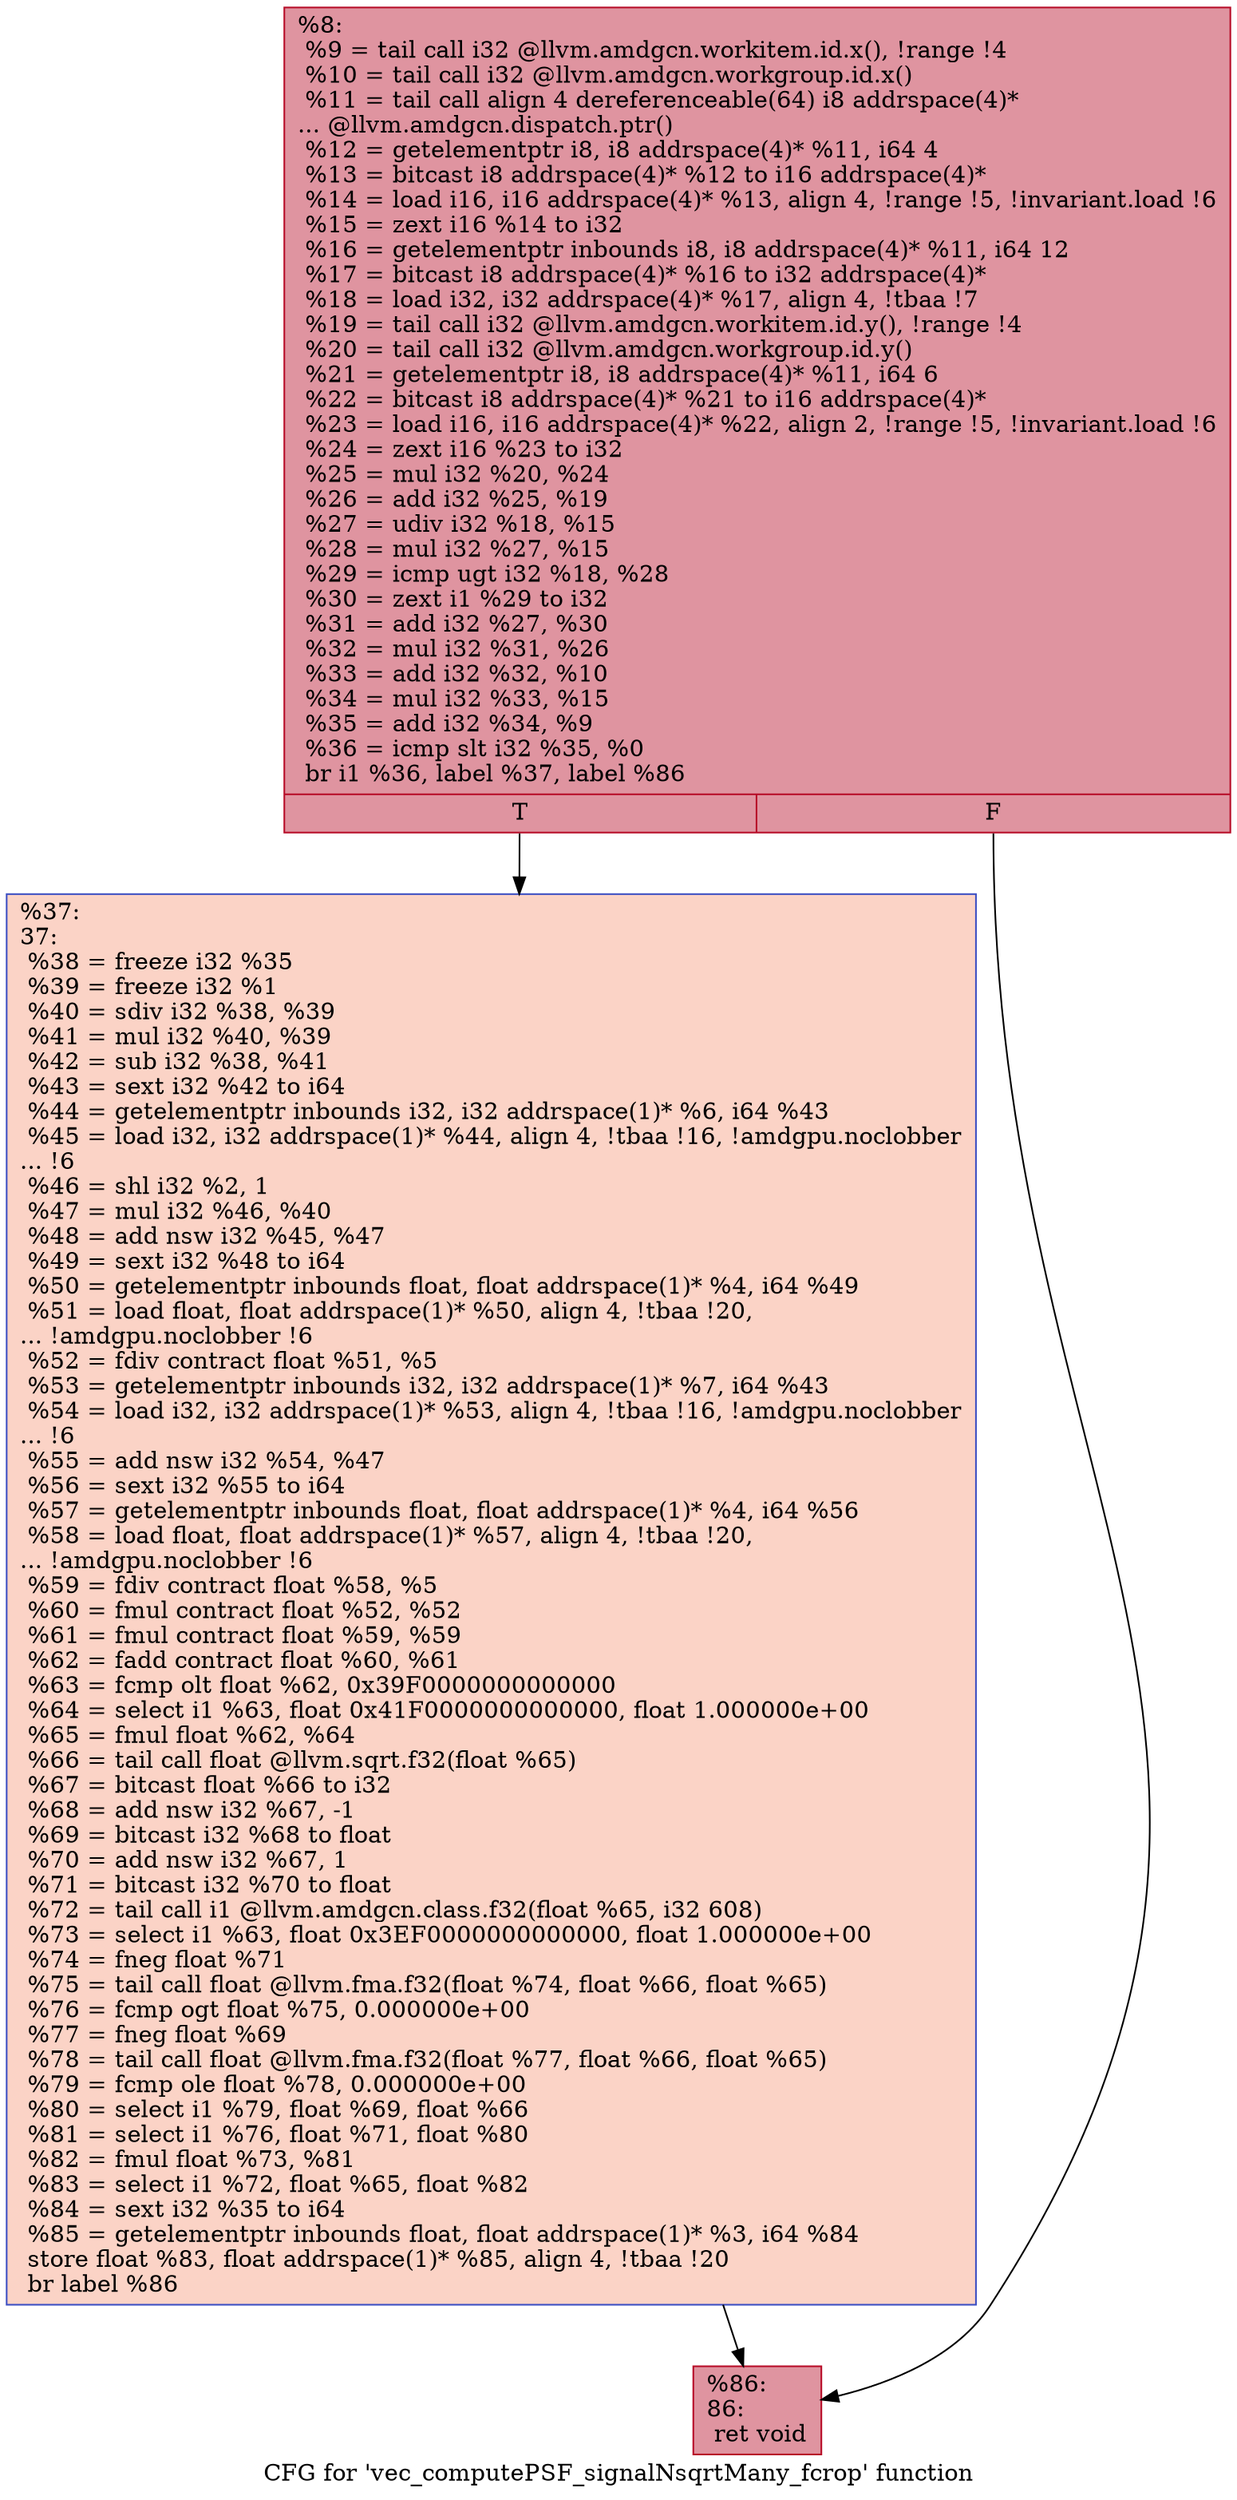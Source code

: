digraph "CFG for 'vec_computePSF_signalNsqrtMany_fcrop' function" {
	label="CFG for 'vec_computePSF_signalNsqrtMany_fcrop' function";

	Node0x4ec80f0 [shape=record,color="#b70d28ff", style=filled, fillcolor="#b70d2870",label="{%8:\l  %9 = tail call i32 @llvm.amdgcn.workitem.id.x(), !range !4\l  %10 = tail call i32 @llvm.amdgcn.workgroup.id.x()\l  %11 = tail call align 4 dereferenceable(64) i8 addrspace(4)*\l... @llvm.amdgcn.dispatch.ptr()\l  %12 = getelementptr i8, i8 addrspace(4)* %11, i64 4\l  %13 = bitcast i8 addrspace(4)* %12 to i16 addrspace(4)*\l  %14 = load i16, i16 addrspace(4)* %13, align 4, !range !5, !invariant.load !6\l  %15 = zext i16 %14 to i32\l  %16 = getelementptr inbounds i8, i8 addrspace(4)* %11, i64 12\l  %17 = bitcast i8 addrspace(4)* %16 to i32 addrspace(4)*\l  %18 = load i32, i32 addrspace(4)* %17, align 4, !tbaa !7\l  %19 = tail call i32 @llvm.amdgcn.workitem.id.y(), !range !4\l  %20 = tail call i32 @llvm.amdgcn.workgroup.id.y()\l  %21 = getelementptr i8, i8 addrspace(4)* %11, i64 6\l  %22 = bitcast i8 addrspace(4)* %21 to i16 addrspace(4)*\l  %23 = load i16, i16 addrspace(4)* %22, align 2, !range !5, !invariant.load !6\l  %24 = zext i16 %23 to i32\l  %25 = mul i32 %20, %24\l  %26 = add i32 %25, %19\l  %27 = udiv i32 %18, %15\l  %28 = mul i32 %27, %15\l  %29 = icmp ugt i32 %18, %28\l  %30 = zext i1 %29 to i32\l  %31 = add i32 %27, %30\l  %32 = mul i32 %31, %26\l  %33 = add i32 %32, %10\l  %34 = mul i32 %33, %15\l  %35 = add i32 %34, %9\l  %36 = icmp slt i32 %35, %0\l  br i1 %36, label %37, label %86\l|{<s0>T|<s1>F}}"];
	Node0x4ec80f0:s0 -> Node0x4ec9f60;
	Node0x4ec80f0:s1 -> Node0x4ecc2d0;
	Node0x4ec9f60 [shape=record,color="#3d50c3ff", style=filled, fillcolor="#f59c7d70",label="{%37:\l37:                                               \l  %38 = freeze i32 %35\l  %39 = freeze i32 %1\l  %40 = sdiv i32 %38, %39\l  %41 = mul i32 %40, %39\l  %42 = sub i32 %38, %41\l  %43 = sext i32 %42 to i64\l  %44 = getelementptr inbounds i32, i32 addrspace(1)* %6, i64 %43\l  %45 = load i32, i32 addrspace(1)* %44, align 4, !tbaa !16, !amdgpu.noclobber\l... !6\l  %46 = shl i32 %2, 1\l  %47 = mul i32 %46, %40\l  %48 = add nsw i32 %45, %47\l  %49 = sext i32 %48 to i64\l  %50 = getelementptr inbounds float, float addrspace(1)* %4, i64 %49\l  %51 = load float, float addrspace(1)* %50, align 4, !tbaa !20,\l... !amdgpu.noclobber !6\l  %52 = fdiv contract float %51, %5\l  %53 = getelementptr inbounds i32, i32 addrspace(1)* %7, i64 %43\l  %54 = load i32, i32 addrspace(1)* %53, align 4, !tbaa !16, !amdgpu.noclobber\l... !6\l  %55 = add nsw i32 %54, %47\l  %56 = sext i32 %55 to i64\l  %57 = getelementptr inbounds float, float addrspace(1)* %4, i64 %56\l  %58 = load float, float addrspace(1)* %57, align 4, !tbaa !20,\l... !amdgpu.noclobber !6\l  %59 = fdiv contract float %58, %5\l  %60 = fmul contract float %52, %52\l  %61 = fmul contract float %59, %59\l  %62 = fadd contract float %60, %61\l  %63 = fcmp olt float %62, 0x39F0000000000000\l  %64 = select i1 %63, float 0x41F0000000000000, float 1.000000e+00\l  %65 = fmul float %62, %64\l  %66 = tail call float @llvm.sqrt.f32(float %65)\l  %67 = bitcast float %66 to i32\l  %68 = add nsw i32 %67, -1\l  %69 = bitcast i32 %68 to float\l  %70 = add nsw i32 %67, 1\l  %71 = bitcast i32 %70 to float\l  %72 = tail call i1 @llvm.amdgcn.class.f32(float %65, i32 608)\l  %73 = select i1 %63, float 0x3EF0000000000000, float 1.000000e+00\l  %74 = fneg float %71\l  %75 = tail call float @llvm.fma.f32(float %74, float %66, float %65)\l  %76 = fcmp ogt float %75, 0.000000e+00\l  %77 = fneg float %69\l  %78 = tail call float @llvm.fma.f32(float %77, float %66, float %65)\l  %79 = fcmp ole float %78, 0.000000e+00\l  %80 = select i1 %79, float %69, float %66\l  %81 = select i1 %76, float %71, float %80\l  %82 = fmul float %73, %81\l  %83 = select i1 %72, float %65, float %82\l  %84 = sext i32 %35 to i64\l  %85 = getelementptr inbounds float, float addrspace(1)* %3, i64 %84\l  store float %83, float addrspace(1)* %85, align 4, !tbaa !20\l  br label %86\l}"];
	Node0x4ec9f60 -> Node0x4ecc2d0;
	Node0x4ecc2d0 [shape=record,color="#b70d28ff", style=filled, fillcolor="#b70d2870",label="{%86:\l86:                                               \l  ret void\l}"];
}
